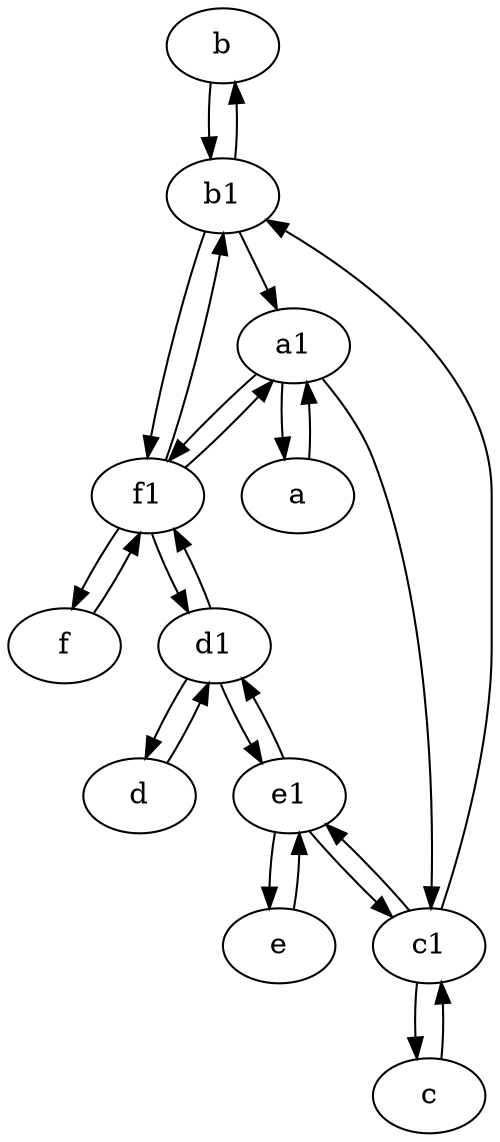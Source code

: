 digraph  {
	b [pos="50,20!"];
	b1 [pos="45,20!"];
	f1;
	f [pos="15,45!"];
	c [pos="20,10!"];
	a1 [pos="40,15!"];
	d1 [pos="25,30!"];
	d [pos="20,30!"];
	a [pos="40,10!"];
	e [pos="30,50!"];
	c1 [pos="30,15!"];
	e1 [pos="25,45!"];
	d1 -> f1;
	f -> f1;
	a1 -> a;
	e -> e1;
	d1 -> d;
	d -> d1;
	f1 -> a1;
	c -> c1;
	d1 -> e1;
	a1 -> c1;
	e1 -> d1;
	f1 -> f;
	b1 -> b;
	e1 -> c1;
	b1 -> f1;
	f1 -> d1;
	b -> b1;
	a -> a1;
	a1 -> f1;
	c1 -> e1;
	c1 -> b1;
	b1 -> a1;
	c1 -> c;
	f1 -> b1;
	e1 -> e;

	}